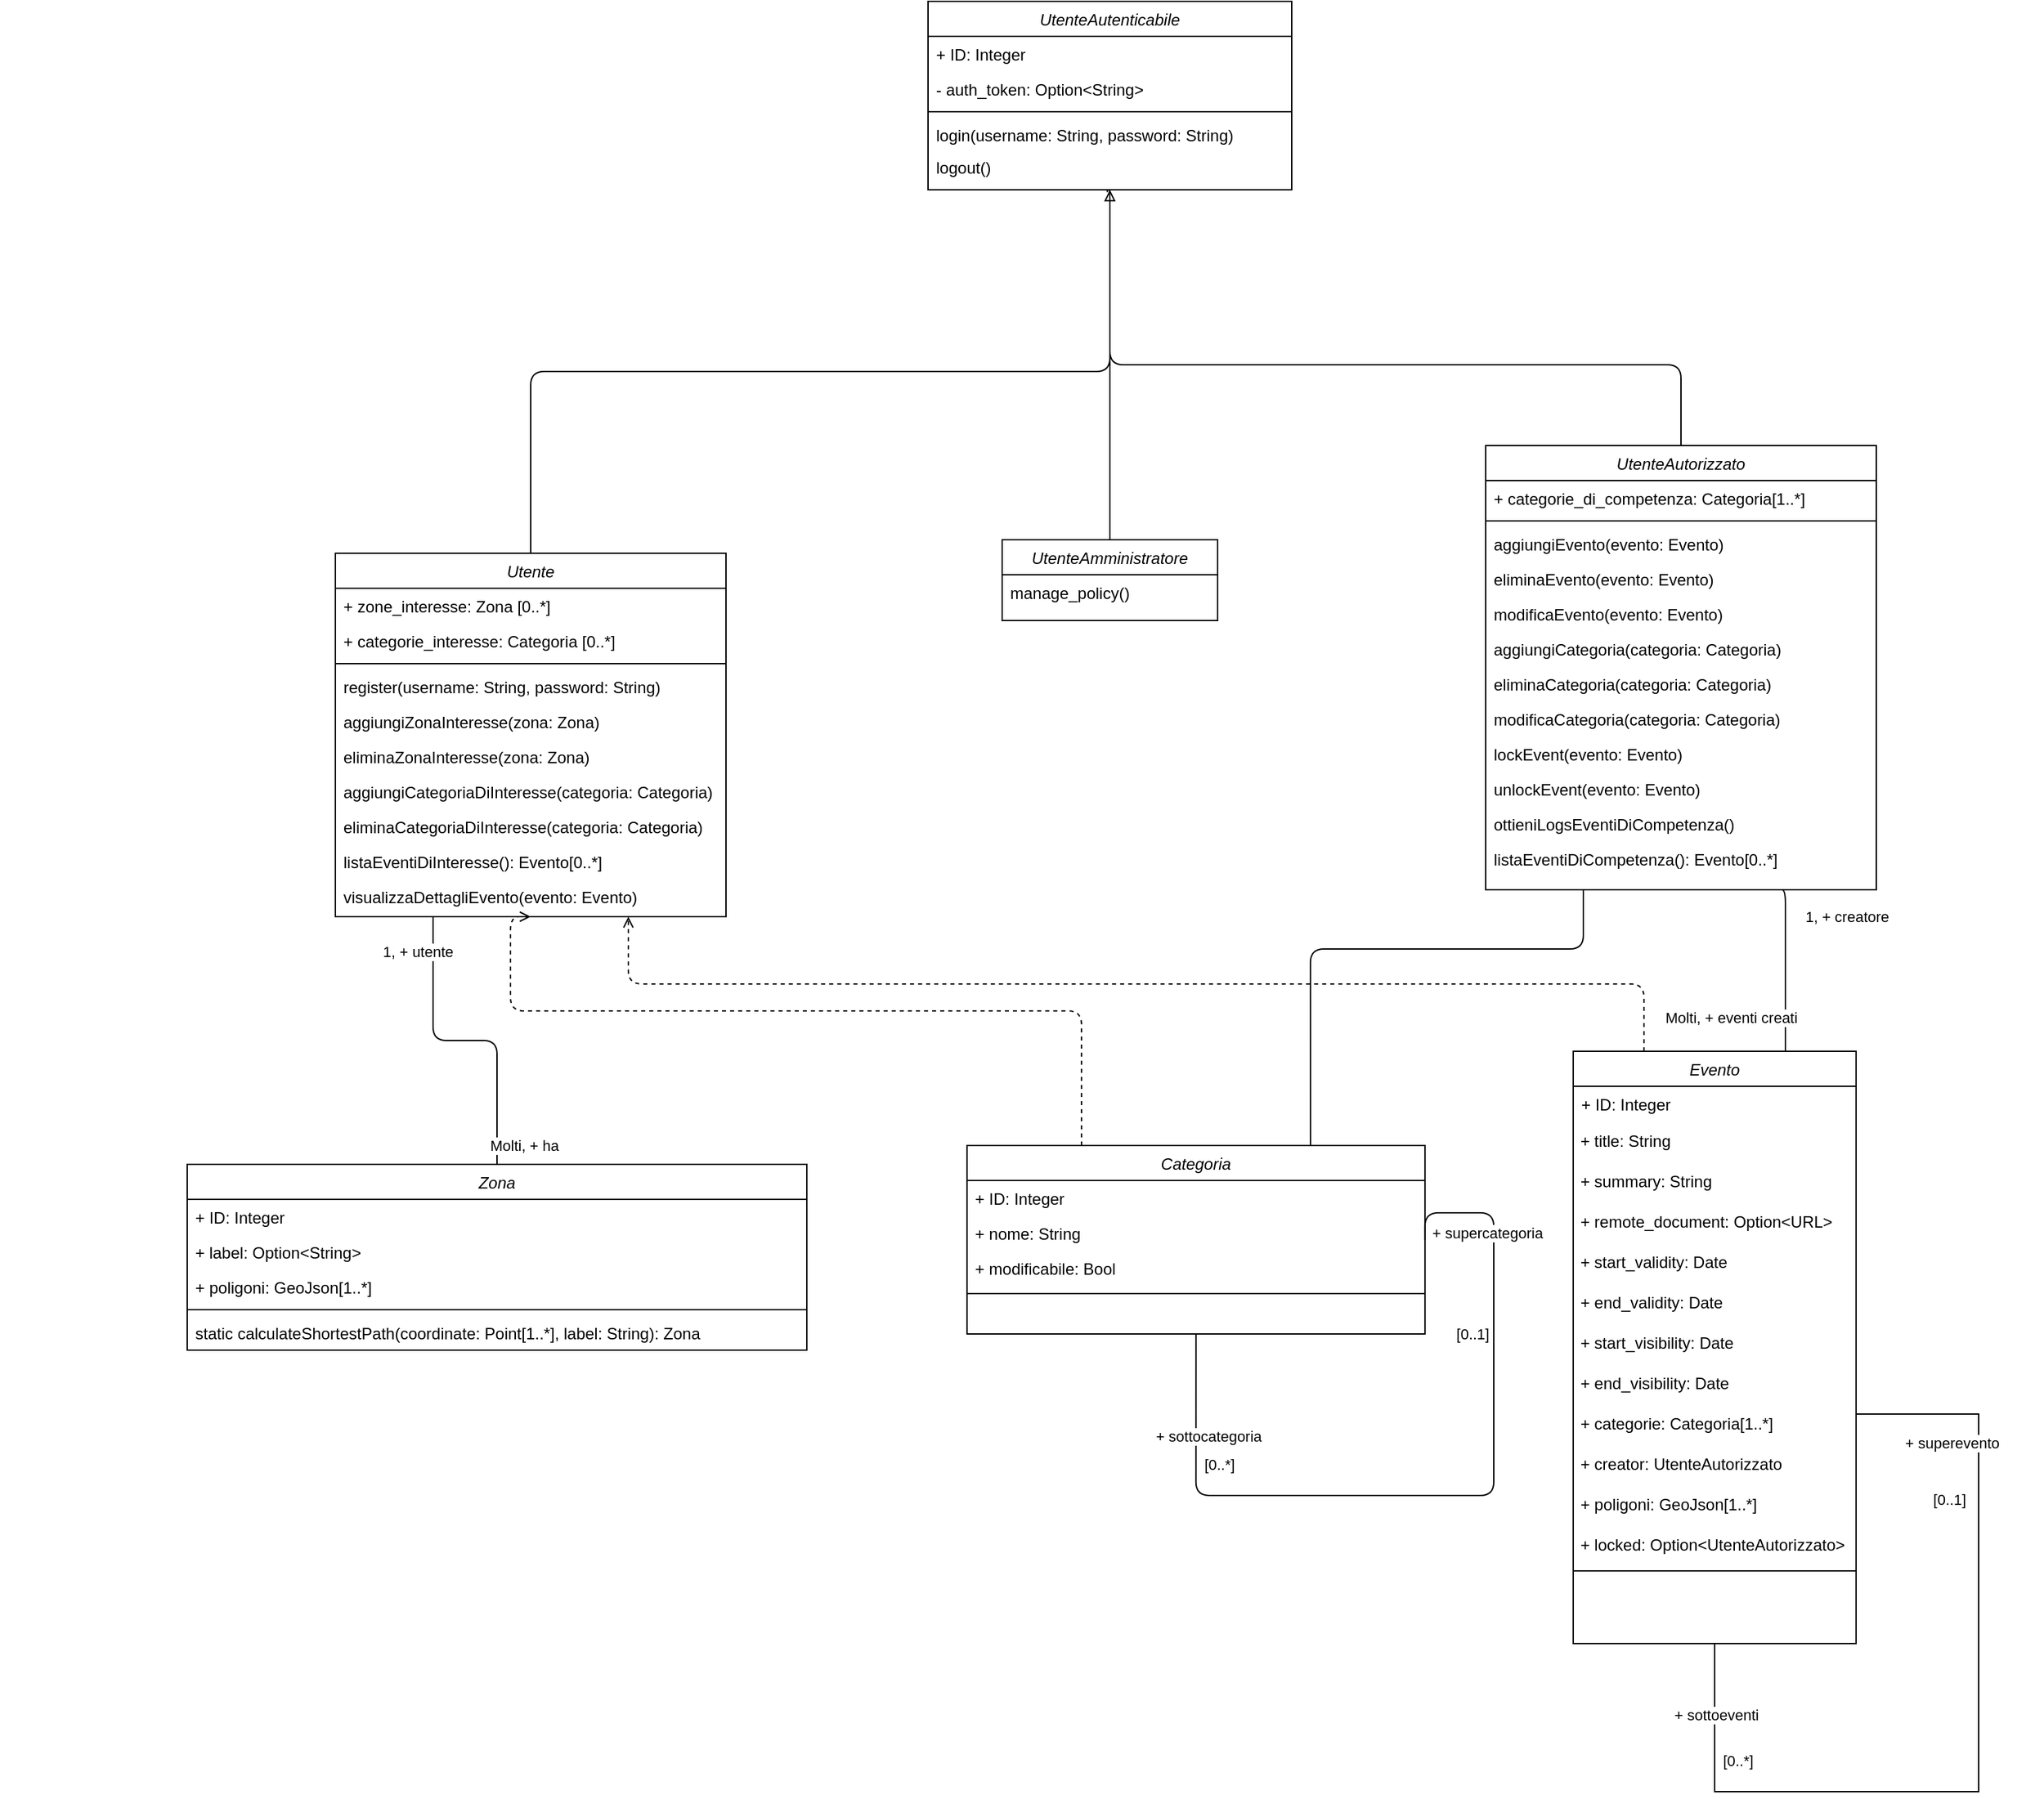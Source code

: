 <mxfile version="24.1.0" type="device">
  <diagram name="Page-1" id="N8Cjg_zsdIL54pYRAI_p">
    <mxGraphModel dx="2004" dy="2079" grid="1" gridSize="10" guides="1" tooltips="1" connect="1" arrows="1" fold="1" page="1" pageScale="1" pageWidth="827" pageHeight="1169" math="0" shadow="0">
      <root>
        <mxCell id="0" />
        <mxCell id="1" parent="0" />
        <mxCell id="8la7eB61FE0NIOC7kVYU-43" style="edgeStyle=orthogonalEdgeStyle;rounded=1;orthogonalLoop=1;jettySize=auto;html=1;exitX=0.5;exitY=0;exitDx=0;exitDy=0;entryX=0.5;entryY=1;entryDx=0;entryDy=0;endArrow=block;endFill=0;curved=0;" parent="1" source="8la7eB61FE0NIOC7kVYU-1" target="8la7eB61FE0NIOC7kVYU-35" edge="1">
          <mxGeometry relative="1" as="geometry">
            <mxPoint x="-100" y="-80" as="targetPoint" />
            <Array as="points">
              <mxPoint x="-295" y="-135" />
              <mxPoint x="135" y="-135" />
            </Array>
          </mxGeometry>
        </mxCell>
        <mxCell id="8la7eB61FE0NIOC7kVYU-114" style="edgeStyle=orthogonalEdgeStyle;rounded=1;orthogonalLoop=1;jettySize=auto;html=1;exitX=0.25;exitY=1;exitDx=0;exitDy=0;entryX=0.5;entryY=0;entryDx=0;entryDy=0;curved=0;endArrow=none;endFill=0;" parent="1" source="8la7eB61FE0NIOC7kVYU-1" target="8la7eB61FE0NIOC7kVYU-86" edge="1">
          <mxGeometry relative="1" as="geometry" />
        </mxCell>
        <mxCell id="8la7eB61FE0NIOC7kVYU-1" value="Utente" style="swimlane;fontStyle=2;align=center;verticalAlign=top;childLayout=stackLayout;horizontal=1;startSize=26;horizontalStack=0;resizeParent=1;resizeLast=0;collapsible=1;marginBottom=0;rounded=0;shadow=0;strokeWidth=1;" parent="1" vertex="1">
          <mxGeometry x="-440" width="290" height="270" as="geometry">
            <mxRectangle x="220" y="120" width="160" height="26" as="alternateBounds" />
          </mxGeometry>
        </mxCell>
        <mxCell id="8la7eB61FE0NIOC7kVYU-4" value="+ zone_interesse: Zona [0..*]" style="text;align=left;verticalAlign=top;spacingLeft=4;spacingRight=4;overflow=hidden;rotatable=0;points=[[0,0.5],[1,0.5]];portConstraint=eastwest;" parent="8la7eB61FE0NIOC7kVYU-1" vertex="1">
          <mxGeometry y="26" width="290" height="26" as="geometry" />
        </mxCell>
        <mxCell id="8la7eB61FE0NIOC7kVYU-7" value="+ categorie_interesse: Categoria [0..*]" style="text;align=left;verticalAlign=top;spacingLeft=4;spacingRight=4;overflow=hidden;rotatable=0;points=[[0,0.5],[1,0.5]];portConstraint=eastwest;" parent="8la7eB61FE0NIOC7kVYU-1" vertex="1">
          <mxGeometry y="52" width="290" height="26" as="geometry" />
        </mxCell>
        <mxCell id="8la7eB61FE0NIOC7kVYU-6" value="" style="line;html=1;strokeWidth=1;align=left;verticalAlign=middle;spacingTop=-1;spacingLeft=3;spacingRight=3;rotatable=0;labelPosition=right;points=[];portConstraint=eastwest;" parent="8la7eB61FE0NIOC7kVYU-1" vertex="1">
          <mxGeometry y="78" width="290" height="8" as="geometry" />
        </mxCell>
        <mxCell id="8la7eB61FE0NIOC7kVYU-8" value="register(username: String, password: String)" style="text;align=left;verticalAlign=top;spacingLeft=4;spacingRight=4;overflow=hidden;rotatable=0;points=[[0,0.5],[1,0.5]];portConstraint=eastwest;" parent="8la7eB61FE0NIOC7kVYU-1" vertex="1">
          <mxGeometry y="86" width="290" height="26" as="geometry" />
        </mxCell>
        <mxCell id="8la7eB61FE0NIOC7kVYU-9" value="aggiungiZonaInteresse(zona: Zona)" style="text;align=left;verticalAlign=top;spacingLeft=4;spacingRight=4;overflow=hidden;rotatable=0;points=[[0,0.5],[1,0.5]];portConstraint=eastwest;" parent="8la7eB61FE0NIOC7kVYU-1" vertex="1">
          <mxGeometry y="112" width="290" height="26" as="geometry" />
        </mxCell>
        <mxCell id="6kYq4jIcKjLHTvEj911n-7" value="eliminaZonaInteresse(zona: Zona)" style="text;align=left;verticalAlign=top;spacingLeft=4;spacingRight=4;overflow=hidden;rotatable=0;points=[[0,0.5],[1,0.5]];portConstraint=eastwest;" parent="8la7eB61FE0NIOC7kVYU-1" vertex="1">
          <mxGeometry y="138" width="290" height="26" as="geometry" />
        </mxCell>
        <mxCell id="8la7eB61FE0NIOC7kVYU-23" value="aggiungiCategoriaDiInteresse(categoria: Categoria)" style="text;align=left;verticalAlign=top;spacingLeft=4;spacingRight=4;overflow=hidden;rotatable=0;points=[[0,0.5],[1,0.5]];portConstraint=eastwest;" parent="8la7eB61FE0NIOC7kVYU-1" vertex="1">
          <mxGeometry y="164" width="290" height="26" as="geometry" />
        </mxCell>
        <mxCell id="6kYq4jIcKjLHTvEj911n-6" value="eliminaCategoriaDiInteresse(categoria: Categoria)" style="text;align=left;verticalAlign=top;spacingLeft=4;spacingRight=4;overflow=hidden;rotatable=0;points=[[0,0.5],[1,0.5]];portConstraint=eastwest;" parent="8la7eB61FE0NIOC7kVYU-1" vertex="1">
          <mxGeometry y="190" width="290" height="26" as="geometry" />
        </mxCell>
        <mxCell id="8la7eB61FE0NIOC7kVYU-11" value="listaEventiDiInteresse(): Evento[0..*]" style="text;align=left;verticalAlign=top;spacingLeft=4;spacingRight=4;overflow=hidden;rotatable=0;points=[[0,0.5],[1,0.5]];portConstraint=eastwest;" parent="8la7eB61FE0NIOC7kVYU-1" vertex="1">
          <mxGeometry y="216" width="290" height="26" as="geometry" />
        </mxCell>
        <mxCell id="8la7eB61FE0NIOC7kVYU-22" value="visualizzaDettagliEvento(evento: Evento)" style="text;align=left;verticalAlign=top;spacingLeft=4;spacingRight=4;overflow=hidden;rotatable=0;points=[[0,0.5],[1,0.5]];portConstraint=eastwest;" parent="8la7eB61FE0NIOC7kVYU-1" vertex="1">
          <mxGeometry y="242" width="290" height="26" as="geometry" />
        </mxCell>
        <mxCell id="8la7eB61FE0NIOC7kVYU-45" style="edgeStyle=orthogonalEdgeStyle;rounded=1;orthogonalLoop=1;jettySize=auto;html=1;exitX=0.5;exitY=0;exitDx=0;exitDy=0;endArrow=none;endFill=0;curved=0;" parent="1" source="8la7eB61FE0NIOC7kVYU-25" edge="1">
          <mxGeometry relative="1" as="geometry">
            <mxPoint x="135" y="-150" as="targetPoint" />
          </mxGeometry>
        </mxCell>
        <mxCell id="8la7eB61FE0NIOC7kVYU-25" value="UtenteAmministratore" style="swimlane;fontStyle=2;align=center;verticalAlign=top;childLayout=stackLayout;horizontal=1;startSize=26;horizontalStack=0;resizeParent=1;resizeLast=0;collapsible=1;marginBottom=0;rounded=0;shadow=0;strokeWidth=1;" parent="1" vertex="1">
          <mxGeometry x="55" y="-10" width="160" height="60" as="geometry">
            <mxRectangle x="220" y="120" width="160" height="26" as="alternateBounds" />
          </mxGeometry>
        </mxCell>
        <mxCell id="8la7eB61FE0NIOC7kVYU-34" value="manage_policy()" style="text;align=left;verticalAlign=top;spacingLeft=4;spacingRight=4;overflow=hidden;rotatable=0;points=[[0,0.5],[1,0.5]];portConstraint=eastwest;" parent="8la7eB61FE0NIOC7kVYU-25" vertex="1">
          <mxGeometry y="26" width="160" height="24" as="geometry" />
        </mxCell>
        <mxCell id="8la7eB61FE0NIOC7kVYU-35" value="UtenteAutenticabile" style="swimlane;fontStyle=2;align=center;verticalAlign=top;childLayout=stackLayout;horizontal=1;startSize=26;horizontalStack=0;resizeParent=1;resizeLast=0;collapsible=1;marginBottom=0;rounded=0;shadow=0;strokeWidth=1;" parent="1" vertex="1">
          <mxGeometry y="-410" width="270" height="140" as="geometry">
            <mxRectangle x="220" y="120" width="160" height="26" as="alternateBounds" />
          </mxGeometry>
        </mxCell>
        <mxCell id="8la7eB61FE0NIOC7kVYU-40" value="+ ID: Integer" style="text;align=left;verticalAlign=top;spacingLeft=4;spacingRight=4;overflow=hidden;rotatable=0;points=[[0,0.5],[1,0.5]];portConstraint=eastwest;" parent="8la7eB61FE0NIOC7kVYU-35" vertex="1">
          <mxGeometry y="26" width="270" height="26" as="geometry" />
        </mxCell>
        <mxCell id="8la7eB61FE0NIOC7kVYU-27" value="- auth_token: Option&lt;String&gt;" style="text;align=left;verticalAlign=top;spacingLeft=4;spacingRight=4;overflow=hidden;rotatable=0;points=[[0,0.5],[1,0.5]];portConstraint=eastwest;" parent="8la7eB61FE0NIOC7kVYU-35" vertex="1">
          <mxGeometry y="52" width="270" height="26" as="geometry" />
        </mxCell>
        <mxCell id="8la7eB61FE0NIOC7kVYU-37" value="" style="line;html=1;strokeWidth=1;align=left;verticalAlign=middle;spacingTop=-1;spacingLeft=3;spacingRight=3;rotatable=0;labelPosition=right;points=[];portConstraint=eastwest;" parent="8la7eB61FE0NIOC7kVYU-35" vertex="1">
          <mxGeometry y="78" width="270" height="8" as="geometry" />
        </mxCell>
        <mxCell id="QBzxHLz7Ji3PUxJlKNd5-3" value="login(username: String, password: String)" style="text;align=left;verticalAlign=top;spacingLeft=4;spacingRight=4;overflow=hidden;rotatable=0;points=[[0,0.5],[1,0.5]];portConstraint=eastwest;" parent="8la7eB61FE0NIOC7kVYU-35" vertex="1">
          <mxGeometry y="86" width="270" height="24" as="geometry" />
        </mxCell>
        <mxCell id="QBzxHLz7Ji3PUxJlKNd5-1" value="logout()" style="text;align=left;verticalAlign=top;spacingLeft=4;spacingRight=4;overflow=hidden;rotatable=0;points=[[0,0.5],[1,0.5]];portConstraint=eastwest;" parent="8la7eB61FE0NIOC7kVYU-35" vertex="1">
          <mxGeometry y="110" width="270" height="30" as="geometry" />
        </mxCell>
        <mxCell id="8la7eB61FE0NIOC7kVYU-65" style="edgeStyle=orthogonalEdgeStyle;rounded=1;orthogonalLoop=1;jettySize=auto;html=1;exitX=0.5;exitY=0;exitDx=0;exitDy=0;endArrow=none;endFill=0;curved=0;entryX=0.493;entryY=1.059;entryDx=0;entryDy=0;entryPerimeter=0;" parent="1" source="8la7eB61FE0NIOC7kVYU-53" edge="1" target="QBzxHLz7Ji3PUxJlKNd5-1">
          <mxGeometry relative="1" as="geometry">
            <mxPoint x="180" y="-210" as="targetPoint" />
            <Array as="points">
              <mxPoint x="559" y="-140" />
              <mxPoint x="135" y="-140" />
              <mxPoint x="135" y="-270" />
              <mxPoint x="133" y="-270" />
            </Array>
          </mxGeometry>
        </mxCell>
        <mxCell id="8la7eB61FE0NIOC7kVYU-53" value="UtenteAutorizzato" style="swimlane;fontStyle=2;align=center;verticalAlign=top;childLayout=stackLayout;horizontal=1;startSize=26;horizontalStack=0;resizeParent=1;resizeLast=0;collapsible=1;marginBottom=0;rounded=0;shadow=0;strokeWidth=1;" parent="1" vertex="1">
          <mxGeometry x="414" y="-80" width="290" height="330" as="geometry">
            <mxRectangle x="220" y="120" width="160" height="26" as="alternateBounds" />
          </mxGeometry>
        </mxCell>
        <mxCell id="8la7eB61FE0NIOC7kVYU-56" value="+ categorie_di_competenza: Categoria[1..*]" style="text;align=left;verticalAlign=top;spacingLeft=4;spacingRight=4;overflow=hidden;rotatable=0;points=[[0,0.5],[1,0.5]];portConstraint=eastwest;" parent="8la7eB61FE0NIOC7kVYU-53" vertex="1">
          <mxGeometry y="26" width="290" height="26" as="geometry" />
        </mxCell>
        <mxCell id="8la7eB61FE0NIOC7kVYU-58" value="" style="line;html=1;strokeWidth=1;align=left;verticalAlign=middle;spacingTop=-1;spacingLeft=3;spacingRight=3;rotatable=0;labelPosition=right;points=[];portConstraint=eastwest;" parent="8la7eB61FE0NIOC7kVYU-53" vertex="1">
          <mxGeometry y="52" width="290" height="8" as="geometry" />
        </mxCell>
        <mxCell id="8la7eB61FE0NIOC7kVYU-59" value="aggiungiEvento(evento: Evento)" style="text;align=left;verticalAlign=top;spacingLeft=4;spacingRight=4;overflow=hidden;rotatable=0;points=[[0,0.5],[1,0.5]];portConstraint=eastwest;" parent="8la7eB61FE0NIOC7kVYU-53" vertex="1">
          <mxGeometry y="60" width="290" height="26" as="geometry" />
        </mxCell>
        <mxCell id="8la7eB61FE0NIOC7kVYU-107" value="eliminaEvento(evento: Evento)" style="text;align=left;verticalAlign=top;spacingLeft=4;spacingRight=4;overflow=hidden;rotatable=0;points=[[0,0.5],[1,0.5]];portConstraint=eastwest;" parent="8la7eB61FE0NIOC7kVYU-53" vertex="1">
          <mxGeometry y="86" width="290" height="26" as="geometry" />
        </mxCell>
        <mxCell id="QBzxHLz7Ji3PUxJlKNd5-4" value="modificaEvento(evento: Evento)" style="text;align=left;verticalAlign=top;spacingLeft=4;spacingRight=4;overflow=hidden;rotatable=0;points=[[0,0.5],[1,0.5]];portConstraint=eastwest;" parent="8la7eB61FE0NIOC7kVYU-53" vertex="1">
          <mxGeometry y="112" width="290" height="26" as="geometry" />
        </mxCell>
        <mxCell id="8la7eB61FE0NIOC7kVYU-62" value="aggiungiCategoria(categoria: Categoria)" style="text;align=left;verticalAlign=top;spacingLeft=4;spacingRight=4;overflow=hidden;rotatable=0;points=[[0,0.5],[1,0.5]];portConstraint=eastwest;" parent="8la7eB61FE0NIOC7kVYU-53" vertex="1">
          <mxGeometry y="138" width="290" height="26" as="geometry" />
        </mxCell>
        <mxCell id="QBzxHLz7Ji3PUxJlKNd5-5" value="eliminaCategoria(categoria: Categoria)" style="text;align=left;verticalAlign=top;spacingLeft=4;spacingRight=4;overflow=hidden;rotatable=0;points=[[0,0.5],[1,0.5]];portConstraint=eastwest;" parent="8la7eB61FE0NIOC7kVYU-53" vertex="1">
          <mxGeometry y="164" width="290" height="26" as="geometry" />
        </mxCell>
        <mxCell id="QBzxHLz7Ji3PUxJlKNd5-6" value="modificaCategoria(categoria: Categoria)" style="text;align=left;verticalAlign=top;spacingLeft=4;spacingRight=4;overflow=hidden;rotatable=0;points=[[0,0.5],[1,0.5]];portConstraint=eastwest;" parent="8la7eB61FE0NIOC7kVYU-53" vertex="1">
          <mxGeometry y="190" width="290" height="26" as="geometry" />
        </mxCell>
        <mxCell id="8la7eB61FE0NIOC7kVYU-66" value="lockEvent(evento: Evento)" style="text;align=left;verticalAlign=top;spacingLeft=4;spacingRight=4;overflow=hidden;rotatable=0;points=[[0,0.5],[1,0.5]];portConstraint=eastwest;" parent="8la7eB61FE0NIOC7kVYU-53" vertex="1">
          <mxGeometry y="216" width="290" height="26" as="geometry" />
        </mxCell>
        <mxCell id="QBzxHLz7Ji3PUxJlKNd5-7" value="unlockEvent(evento: Evento)" style="text;align=left;verticalAlign=top;spacingLeft=4;spacingRight=4;overflow=hidden;rotatable=0;points=[[0,0.5],[1,0.5]];portConstraint=eastwest;" parent="8la7eB61FE0NIOC7kVYU-53" vertex="1">
          <mxGeometry y="242" width="290" height="26" as="geometry" />
        </mxCell>
        <mxCell id="8la7eB61FE0NIOC7kVYU-69" value="ottieniLogsEventiDiCompetenza()" style="text;align=left;verticalAlign=top;spacingLeft=4;spacingRight=4;overflow=hidden;rotatable=0;points=[[0,0.5],[1,0.5]];portConstraint=eastwest;" parent="8la7eB61FE0NIOC7kVYU-53" vertex="1">
          <mxGeometry y="268" width="290" height="26" as="geometry" />
        </mxCell>
        <mxCell id="QBzxHLz7Ji3PUxJlKNd5-10" value="listaEventiDiCompetenza(): Evento[0..*] " style="text;align=left;verticalAlign=top;spacingLeft=4;spacingRight=4;overflow=hidden;rotatable=0;points=[[0,0.5],[1,0.5]];portConstraint=eastwest;" parent="8la7eB61FE0NIOC7kVYU-53" vertex="1">
          <mxGeometry y="294" width="290" height="26" as="geometry" />
        </mxCell>
        <mxCell id="8la7eB61FE0NIOC7kVYU-106" style="edgeStyle=orthogonalEdgeStyle;rounded=1;orthogonalLoop=1;jettySize=auto;html=1;exitX=0.25;exitY=0;exitDx=0;exitDy=0;entryX=0.75;entryY=1;entryDx=0;entryDy=0;dashed=1;curved=0;endArrow=open;endFill=0;" parent="1" source="8la7eB61FE0NIOC7kVYU-70" target="8la7eB61FE0NIOC7kVYU-1" edge="1">
          <mxGeometry relative="1" as="geometry" />
        </mxCell>
        <mxCell id="8la7eB61FE0NIOC7kVYU-118" style="edgeStyle=orthogonalEdgeStyle;rounded=1;orthogonalLoop=1;jettySize=auto;html=1;exitX=0.75;exitY=0;exitDx=0;exitDy=0;entryX=0.75;entryY=1;entryDx=0;entryDy=0;curved=0;endArrow=none;endFill=0;" parent="1" source="8la7eB61FE0NIOC7kVYU-70" target="8la7eB61FE0NIOC7kVYU-53" edge="1">
          <mxGeometry relative="1" as="geometry">
            <Array as="points">
              <mxPoint x="637" y="250" />
            </Array>
          </mxGeometry>
        </mxCell>
        <mxCell id="8la7eB61FE0NIOC7kVYU-70" value="Evento" style="swimlane;fontStyle=2;align=center;verticalAlign=top;childLayout=stackLayout;horizontal=1;startSize=26;horizontalStack=0;resizeParent=1;resizeLast=0;collapsible=1;marginBottom=0;rounded=0;shadow=0;strokeWidth=1;" parent="1" vertex="1">
          <mxGeometry x="479" y="370" width="210" height="440" as="geometry">
            <mxRectangle x="220" y="120" width="160" height="26" as="alternateBounds" />
          </mxGeometry>
        </mxCell>
        <mxCell id="8la7eB61FE0NIOC7kVYU-71" value="+ ID: Integer" style="text;align=left;verticalAlign=top;spacingLeft=4;spacingRight=4;overflow=hidden;rotatable=0;points=[[0,0.5],[1,0.5]];portConstraint=eastwest;" parent="8la7eB61FE0NIOC7kVYU-70" vertex="1">
          <mxGeometry y="26" width="210" height="26" as="geometry" />
        </mxCell>
        <mxCell id="8la7eB61FE0NIOC7kVYU-72" value="&amp;nbsp;+ title: String" style="text;html=1;align=left;verticalAlign=middle;whiteSpace=wrap;rounded=0;" parent="8la7eB61FE0NIOC7kVYU-70" vertex="1">
          <mxGeometry y="52" width="210" height="30" as="geometry" />
        </mxCell>
        <mxCell id="8la7eB61FE0NIOC7kVYU-81" value="&amp;nbsp;+ summary: String" style="text;html=1;align=left;verticalAlign=middle;whiteSpace=wrap;rounded=0;" parent="8la7eB61FE0NIOC7kVYU-70" vertex="1">
          <mxGeometry y="82" width="210" height="30" as="geometry" />
        </mxCell>
        <mxCell id="8la7eB61FE0NIOC7kVYU-73" value="&amp;nbsp;+ remote_document: Option&amp;lt;URL&amp;gt;" style="text;html=1;align=left;verticalAlign=middle;whiteSpace=wrap;rounded=0;" parent="8la7eB61FE0NIOC7kVYU-70" vertex="1">
          <mxGeometry y="112" width="210" height="30" as="geometry" />
        </mxCell>
        <mxCell id="8la7eB61FE0NIOC7kVYU-74" value="&amp;nbsp;+ start_validity: Date" style="text;html=1;align=left;verticalAlign=middle;whiteSpace=wrap;rounded=0;" parent="8la7eB61FE0NIOC7kVYU-70" vertex="1">
          <mxGeometry y="142" width="210" height="30" as="geometry" />
        </mxCell>
        <mxCell id="8la7eB61FE0NIOC7kVYU-82" value="&amp;nbsp;+ end_validity: Date" style="text;html=1;align=left;verticalAlign=middle;whiteSpace=wrap;rounded=0;" parent="8la7eB61FE0NIOC7kVYU-70" vertex="1">
          <mxGeometry y="172" width="210" height="30" as="geometry" />
        </mxCell>
        <mxCell id="8la7eB61FE0NIOC7kVYU-83" value="&amp;nbsp;+ start_visibility: Date" style="text;html=1;align=left;verticalAlign=middle;whiteSpace=wrap;rounded=0;" parent="8la7eB61FE0NIOC7kVYU-70" vertex="1">
          <mxGeometry y="202" width="210" height="30" as="geometry" />
        </mxCell>
        <mxCell id="8la7eB61FE0NIOC7kVYU-84" value="&amp;nbsp;+ end_visibility: Date" style="text;html=1;align=left;verticalAlign=middle;whiteSpace=wrap;rounded=0;" parent="8la7eB61FE0NIOC7kVYU-70" vertex="1">
          <mxGeometry y="232" width="210" height="30" as="geometry" />
        </mxCell>
        <mxCell id="8la7eB61FE0NIOC7kVYU-75" value="&amp;nbsp;+ categorie: Categoria[1..*]" style="text;html=1;align=left;verticalAlign=middle;whiteSpace=wrap;rounded=0;" parent="8la7eB61FE0NIOC7kVYU-70" vertex="1">
          <mxGeometry y="262" width="210" height="30" as="geometry" />
        </mxCell>
        <mxCell id="8la7eB61FE0NIOC7kVYU-76" value="&lt;div&gt;&amp;nbsp;+ creator: UtenteAutorizzato&lt;/div&gt;" style="text;html=1;align=left;verticalAlign=middle;whiteSpace=wrap;rounded=0;" parent="8la7eB61FE0NIOC7kVYU-70" vertex="1">
          <mxGeometry y="292" width="210" height="30" as="geometry" />
        </mxCell>
        <mxCell id="8la7eB61FE0NIOC7kVYU-77" value="&amp;nbsp;+ poligoni: GeoJson[1..*]" style="text;html=1;align=left;verticalAlign=middle;whiteSpace=wrap;rounded=0;" parent="8la7eB61FE0NIOC7kVYU-70" vertex="1">
          <mxGeometry y="322" width="210" height="30" as="geometry" />
        </mxCell>
        <mxCell id="QBzxHLz7Ji3PUxJlKNd5-9" value="&amp;nbsp;+ locked: Option&amp;lt;UtenteAutorizzato&amp;gt;" style="text;html=1;align=left;verticalAlign=middle;whiteSpace=wrap;rounded=0;" parent="8la7eB61FE0NIOC7kVYU-70" vertex="1">
          <mxGeometry y="352" width="210" height="30" as="geometry" />
        </mxCell>
        <mxCell id="8la7eB61FE0NIOC7kVYU-78" value="" style="line;html=1;strokeWidth=1;align=left;verticalAlign=middle;spacingTop=-1;spacingLeft=3;spacingRight=3;rotatable=0;labelPosition=right;points=[];portConstraint=eastwest;" parent="8la7eB61FE0NIOC7kVYU-70" vertex="1">
          <mxGeometry y="382" width="210" height="8" as="geometry" />
        </mxCell>
        <mxCell id="6kYq4jIcKjLHTvEj911n-9" style="edgeStyle=orthogonalEdgeStyle;rounded=0;orthogonalLoop=1;jettySize=auto;html=1;exitX=0.5;exitY=1;exitDx=0;exitDy=0;entryX=1;entryY=0.25;entryDx=0;entryDy=0;endArrow=none;endFill=0;" parent="8la7eB61FE0NIOC7kVYU-70" source="8la7eB61FE0NIOC7kVYU-70" target="8la7eB61FE0NIOC7kVYU-75" edge="1">
          <mxGeometry relative="1" as="geometry">
            <Array as="points">
              <mxPoint x="105" y="550" />
              <mxPoint x="301" y="550" />
              <mxPoint x="301" y="270" />
            </Array>
          </mxGeometry>
        </mxCell>
        <mxCell id="6kYq4jIcKjLHTvEj911n-10" value="+ superevento" style="edgeLabel;html=1;align=center;verticalAlign=middle;resizable=0;points=[];" parent="6kYq4jIcKjLHTvEj911n-9" vertex="1" connectable="0">
          <mxGeometry x="0.917" y="3" relative="1" as="geometry">
            <mxPoint x="43" y="18" as="offset" />
          </mxGeometry>
        </mxCell>
        <mxCell id="6kYq4jIcKjLHTvEj911n-14" value="+ sottoeventi" style="edgeLabel;html=1;align=center;verticalAlign=middle;resizable=0;points=[];" parent="6kYq4jIcKjLHTvEj911n-9" vertex="1" connectable="0">
          <mxGeometry x="-0.844" y="1" relative="1" as="geometry">
            <mxPoint as="offset" />
          </mxGeometry>
        </mxCell>
        <mxCell id="8la7eB61FE0NIOC7kVYU-86" value="Zona" style="swimlane;fontStyle=2;align=center;verticalAlign=top;childLayout=stackLayout;horizontal=1;startSize=26;horizontalStack=0;resizeParent=1;resizeLast=0;collapsible=1;marginBottom=0;rounded=0;shadow=0;strokeWidth=1;" parent="1" vertex="1">
          <mxGeometry x="-550" y="454" width="460" height="138" as="geometry">
            <mxRectangle x="220" y="120" width="160" height="26" as="alternateBounds" />
          </mxGeometry>
        </mxCell>
        <mxCell id="8la7eB61FE0NIOC7kVYU-87" value="+ ID: Integer" style="text;align=left;verticalAlign=top;spacingLeft=4;spacingRight=4;overflow=hidden;rotatable=0;points=[[0,0.5],[1,0.5]];portConstraint=eastwest;" parent="8la7eB61FE0NIOC7kVYU-86" vertex="1">
          <mxGeometry y="26" width="460" height="26" as="geometry" />
        </mxCell>
        <mxCell id="QBzxHLz7Ji3PUxJlKNd5-15" value="+ label: Option&lt;String&gt;" style="text;align=left;verticalAlign=top;spacingLeft=4;spacingRight=4;overflow=hidden;rotatable=0;points=[[0,0.5],[1,0.5]];portConstraint=eastwest;" parent="8la7eB61FE0NIOC7kVYU-86" vertex="1">
          <mxGeometry y="52" width="460" height="26" as="geometry" />
        </mxCell>
        <mxCell id="8la7eB61FE0NIOC7kVYU-91" value="+ poligoni: GeoJson[1..*]" style="text;align=left;verticalAlign=top;spacingLeft=4;spacingRight=4;overflow=hidden;rotatable=0;points=[[0,0.5],[1,0.5]];portConstraint=eastwest;" parent="8la7eB61FE0NIOC7kVYU-86" vertex="1">
          <mxGeometry y="78" width="460" height="26" as="geometry" />
        </mxCell>
        <mxCell id="8la7eB61FE0NIOC7kVYU-92" value="" style="line;html=1;strokeWidth=1;align=left;verticalAlign=middle;spacingTop=-1;spacingLeft=3;spacingRight=3;rotatable=0;labelPosition=right;points=[];portConstraint=eastwest;" parent="8la7eB61FE0NIOC7kVYU-86" vertex="1">
          <mxGeometry y="104" width="460" height="8" as="geometry" />
        </mxCell>
        <mxCell id="8la7eB61FE0NIOC7kVYU-93" value="static calculateShortestPath(coordinate: Point[1..*], label: String): Zona" style="text;align=left;verticalAlign=top;spacingLeft=4;spacingRight=4;overflow=hidden;rotatable=0;points=[[0,0.5],[1,0.5]];portConstraint=eastwest;" parent="8la7eB61FE0NIOC7kVYU-86" vertex="1">
          <mxGeometry y="112" width="460" height="26" as="geometry" />
        </mxCell>
        <mxCell id="8la7eB61FE0NIOC7kVYU-115" style="edgeStyle=orthogonalEdgeStyle;rounded=1;orthogonalLoop=1;jettySize=auto;html=1;exitX=0.25;exitY=0;exitDx=0;exitDy=0;entryX=0.5;entryY=1;entryDx=0;entryDy=0;dashed=1;curved=0;endArrow=open;endFill=0;" parent="1" source="8la7eB61FE0NIOC7kVYU-94" target="8la7eB61FE0NIOC7kVYU-1" edge="1">
          <mxGeometry relative="1" as="geometry">
            <Array as="points">
              <mxPoint x="114" y="340" />
              <mxPoint x="-310" y="340" />
            </Array>
          </mxGeometry>
        </mxCell>
        <mxCell id="8la7eB61FE0NIOC7kVYU-119" style="edgeStyle=orthogonalEdgeStyle;rounded=1;orthogonalLoop=1;jettySize=auto;html=1;exitX=0.75;exitY=0;exitDx=0;exitDy=0;entryX=0.25;entryY=1;entryDx=0;entryDy=0;curved=0;endArrow=none;endFill=0;" parent="1" source="8la7eB61FE0NIOC7kVYU-94" target="8la7eB61FE0NIOC7kVYU-53" edge="1">
          <mxGeometry relative="1" as="geometry">
            <mxPoint x="283.93" y="444" as="sourcePoint" />
            <mxPoint x="486.5" y="220" as="targetPoint" />
            <Array as="points">
              <mxPoint x="284" y="294" />
              <mxPoint x="487" y="294" />
            </Array>
          </mxGeometry>
        </mxCell>
        <mxCell id="8la7eB61FE0NIOC7kVYU-94" value="Categoria" style="swimlane;fontStyle=2;align=center;verticalAlign=top;childLayout=stackLayout;horizontal=1;startSize=26;horizontalStack=0;resizeParent=1;resizeLast=0;collapsible=1;marginBottom=0;rounded=0;shadow=0;strokeWidth=1;" parent="1" vertex="1">
          <mxGeometry x="28.93" y="440" width="340" height="140" as="geometry">
            <mxRectangle x="220" y="120" width="160" height="26" as="alternateBounds" />
          </mxGeometry>
        </mxCell>
        <mxCell id="8la7eB61FE0NIOC7kVYU-95" value="+ ID: Integer" style="text;align=left;verticalAlign=top;spacingLeft=4;spacingRight=4;overflow=hidden;rotatable=0;points=[[0,0.5],[1,0.5]];portConstraint=eastwest;" parent="8la7eB61FE0NIOC7kVYU-94" vertex="1">
          <mxGeometry y="26" width="340" height="26" as="geometry" />
        </mxCell>
        <mxCell id="8la7eB61FE0NIOC7kVYU-96" value="+ nome: String" style="text;align=left;verticalAlign=top;spacingLeft=4;spacingRight=4;overflow=hidden;rotatable=0;points=[[0,0.5],[1,0.5]];portConstraint=eastwest;" parent="8la7eB61FE0NIOC7kVYU-94" vertex="1">
          <mxGeometry y="52" width="340" height="26" as="geometry" />
        </mxCell>
        <mxCell id="QBzxHLz7Ji3PUxJlKNd5-8" value="+ modificabile: Bool" style="text;align=left;verticalAlign=top;spacingLeft=4;spacingRight=4;overflow=hidden;rotatable=0;points=[[0,0.5],[1,0.5]];portConstraint=eastwest;" parent="8la7eB61FE0NIOC7kVYU-94" vertex="1">
          <mxGeometry y="78" width="340" height="28" as="geometry" />
        </mxCell>
        <mxCell id="8la7eB61FE0NIOC7kVYU-100" value="" style="line;html=1;strokeWidth=1;align=left;verticalAlign=middle;spacingTop=-1;spacingLeft=3;spacingRight=3;rotatable=0;labelPosition=right;points=[];portConstraint=eastwest;" parent="8la7eB61FE0NIOC7kVYU-94" vertex="1">
          <mxGeometry y="106" width="340" height="8" as="geometry" />
        </mxCell>
        <mxCell id="8la7eB61FE0NIOC7kVYU-104" value="[0..*]" style="edgeLabel;html=1;align=center;verticalAlign=middle;resizable=0;points=[];" parent="1" vertex="1" connectable="0">
          <mxGeometry x="214.93" y="620.0" as="geometry">
            <mxPoint x="1" y="57" as="offset" />
          </mxGeometry>
        </mxCell>
        <mxCell id="8la7eB61FE0NIOC7kVYU-105" value="[0..1]" style="edgeLabel;html=1;align=center;verticalAlign=middle;resizable=0;points=[];" parent="1" vertex="1" connectable="0">
          <mxGeometry x="214.93" y="594.0" as="geometry">
            <mxPoint x="189" y="-14" as="offset" />
          </mxGeometry>
        </mxCell>
        <mxCell id="8la7eB61FE0NIOC7kVYU-111" value="Molti, + eventi creati" style="edgeLabel;html=1;align=center;verticalAlign=middle;resizable=0;points=[];" parent="1" vertex="1" connectable="0">
          <mxGeometry x="789.998" y="320.002" as="geometry">
            <mxPoint x="-194" y="25" as="offset" />
          </mxGeometry>
        </mxCell>
        <mxCell id="8la7eB61FE0NIOC7kVYU-112" value="1, + utente" style="edgeLabel;html=1;align=center;verticalAlign=middle;resizable=0;points=[];" parent="1" vertex="1" connectable="0">
          <mxGeometry x="-688.001" y="510.002" as="geometry">
            <mxPoint x="309" y="-214" as="offset" />
          </mxGeometry>
        </mxCell>
        <mxCell id="8la7eB61FE0NIOC7kVYU-113" value="Molti, + ha" style="edgeLabel;html=1;align=center;verticalAlign=middle;resizable=0;points=[];" parent="1" vertex="1" connectable="0">
          <mxGeometry x="-299.995" y="440.005" as="geometry" />
        </mxCell>
        <mxCell id="8la7eB61FE0NIOC7kVYU-120" style="edgeStyle=orthogonalEdgeStyle;rounded=1;orthogonalLoop=1;jettySize=auto;html=1;exitX=0.5;exitY=1;exitDx=0;exitDy=0;entryX=1;entryY=0.5;entryDx=0;entryDy=0;curved=0;endArrow=none;endFill=0;" parent="1" source="8la7eB61FE0NIOC7kVYU-94" target="8la7eB61FE0NIOC7kVYU-94" edge="1">
          <mxGeometry relative="1" as="geometry">
            <Array as="points">
              <mxPoint x="199" y="700" />
              <mxPoint x="420" y="700" />
              <mxPoint x="420" y="490" />
              <mxPoint x="369" y="490" />
            </Array>
          </mxGeometry>
        </mxCell>
        <mxCell id="8la7eB61FE0NIOC7kVYU-122" value="+ sottocategoria" style="edgeLabel;html=1;align=center;verticalAlign=middle;resizable=0;points=[];" parent="1" vertex="1" connectable="0">
          <mxGeometry x="198.926" y="659.998" as="geometry">
            <mxPoint x="9" y="-4" as="offset" />
          </mxGeometry>
        </mxCell>
        <mxCell id="8la7eB61FE0NIOC7kVYU-123" value="+ supercategoria" style="edgeLabel;html=1;align=center;verticalAlign=middle;resizable=0;points=[];" parent="1" vertex="1" connectable="0">
          <mxGeometry x="413.996" y="509.998" as="geometry">
            <mxPoint x="1" y="-5" as="offset" />
          </mxGeometry>
        </mxCell>
        <mxCell id="8la7eB61FE0NIOC7kVYU-110" value="1, + creatore" style="edgeLabel;html=1;align=center;verticalAlign=middle;resizable=0;points=[];" parent="1" vertex="1" connectable="0">
          <mxGeometry x="537" y="270" width="290" as="geometry" />
        </mxCell>
        <mxCell id="QBzxHLz7Ji3PUxJlKNd5-11" value="&amp;nbsp;" style="text;whiteSpace=wrap;html=1;" parent="1" vertex="1">
          <mxGeometry x="-130" y="140" width="40" height="40" as="geometry" />
        </mxCell>
        <mxCell id="6kYq4jIcKjLHTvEj911n-1" value="&amp;nbsp;" style="text;whiteSpace=wrap;html=1;" parent="1" vertex="1">
          <mxGeometry x="-440" y="-140" width="40" height="40" as="geometry" />
        </mxCell>
        <mxCell id="6kYq4jIcKjLHTvEj911n-2" value="&amp;nbsp;" style="text;whiteSpace=wrap;html=1;" parent="1" vertex="1">
          <mxGeometry x="410" y="-70" width="40" height="40" as="geometry" />
        </mxCell>
        <mxCell id="6kYq4jIcKjLHTvEj911n-3" value="&amp;nbsp;" style="text;whiteSpace=wrap;html=1;" parent="1" vertex="1">
          <mxGeometry x="670" y="-30" width="40" height="40" as="geometry" />
        </mxCell>
        <mxCell id="6kYq4jIcKjLHTvEj911n-4" value="&amp;nbsp;" style="text;whiteSpace=wrap;html=1;" parent="1" vertex="1">
          <mxGeometry x="-140" y="180" width="40" height="40" as="geometry" />
        </mxCell>
        <mxCell id="6kYq4jIcKjLHTvEj911n-5" value="&amp;nbsp;" style="text;whiteSpace=wrap;html=1;" parent="1" vertex="1">
          <mxGeometry x="200" y="150" width="40" height="40" as="geometry" />
        </mxCell>
        <mxCell id="6kYq4jIcKjLHTvEj911n-12" value="[0..1]" style="edgeLabel;html=1;align=center;verticalAlign=middle;resizable=0;points=[];" parent="1" vertex="1" connectable="0">
          <mxGeometry x="430.0" y="620.0" as="geometry">
            <mxPoint x="328" y="83" as="offset" />
          </mxGeometry>
        </mxCell>
        <mxCell id="6kYq4jIcKjLHTvEj911n-13" value="[0..*]" style="edgeLabel;html=1;align=center;verticalAlign=middle;resizable=0;points=[];" parent="1" vertex="1" connectable="0">
          <mxGeometry x="600" y="840.0" as="geometry">
            <mxPoint x="1" y="57" as="offset" />
          </mxGeometry>
        </mxCell>
      </root>
    </mxGraphModel>
  </diagram>
</mxfile>
